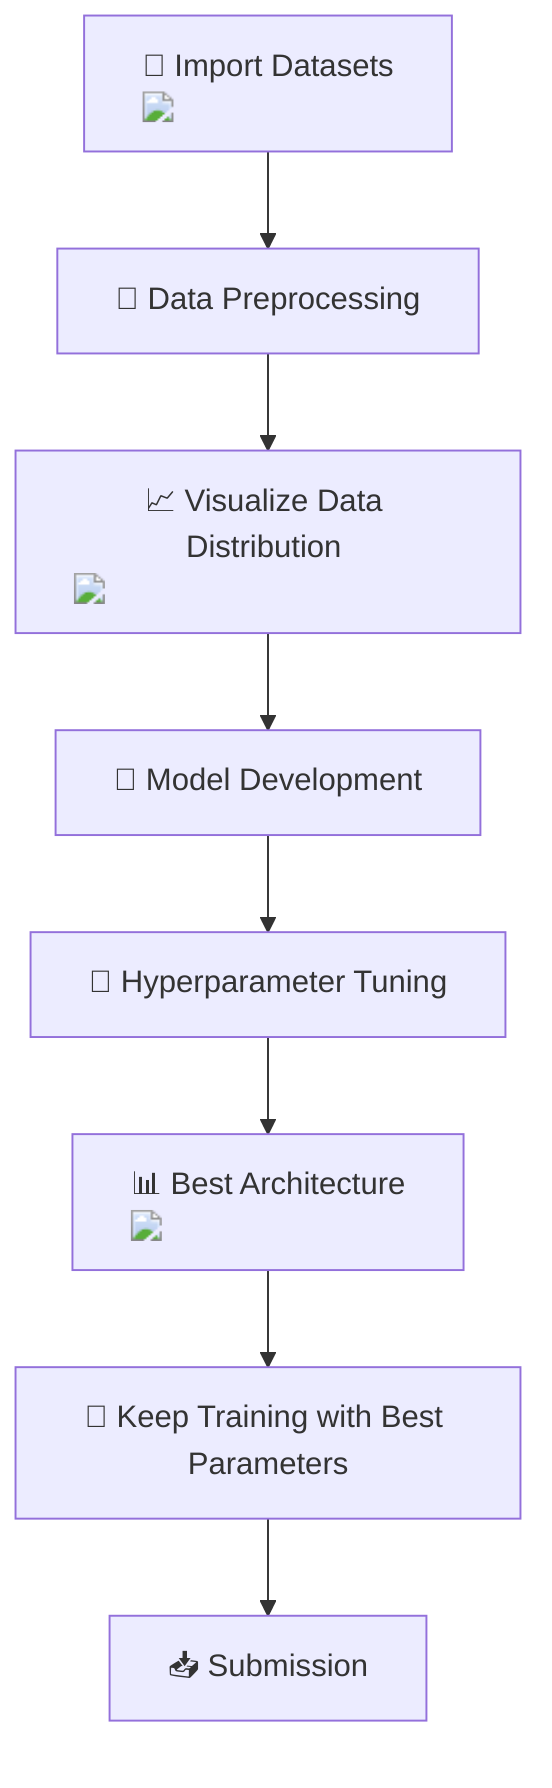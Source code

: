 flowchart TD
    A["📂 Import Datasets <img src='file.svg' />"] --> B["🧹 Data Preprocessing"]
    B --> C["📈 Visualize Data Distribution <img src='hist_template.svg' />"]
    C --> D["🧠 Model Development"]
    D --> E["🔧 Hyperparameter Tuning"]
    E --> F["📊 Best Architecture <img src='table.svg' />"]
    F --> G["🔄 Keep Training with Best Parameters"]
    G --> H["📥 Submission"]